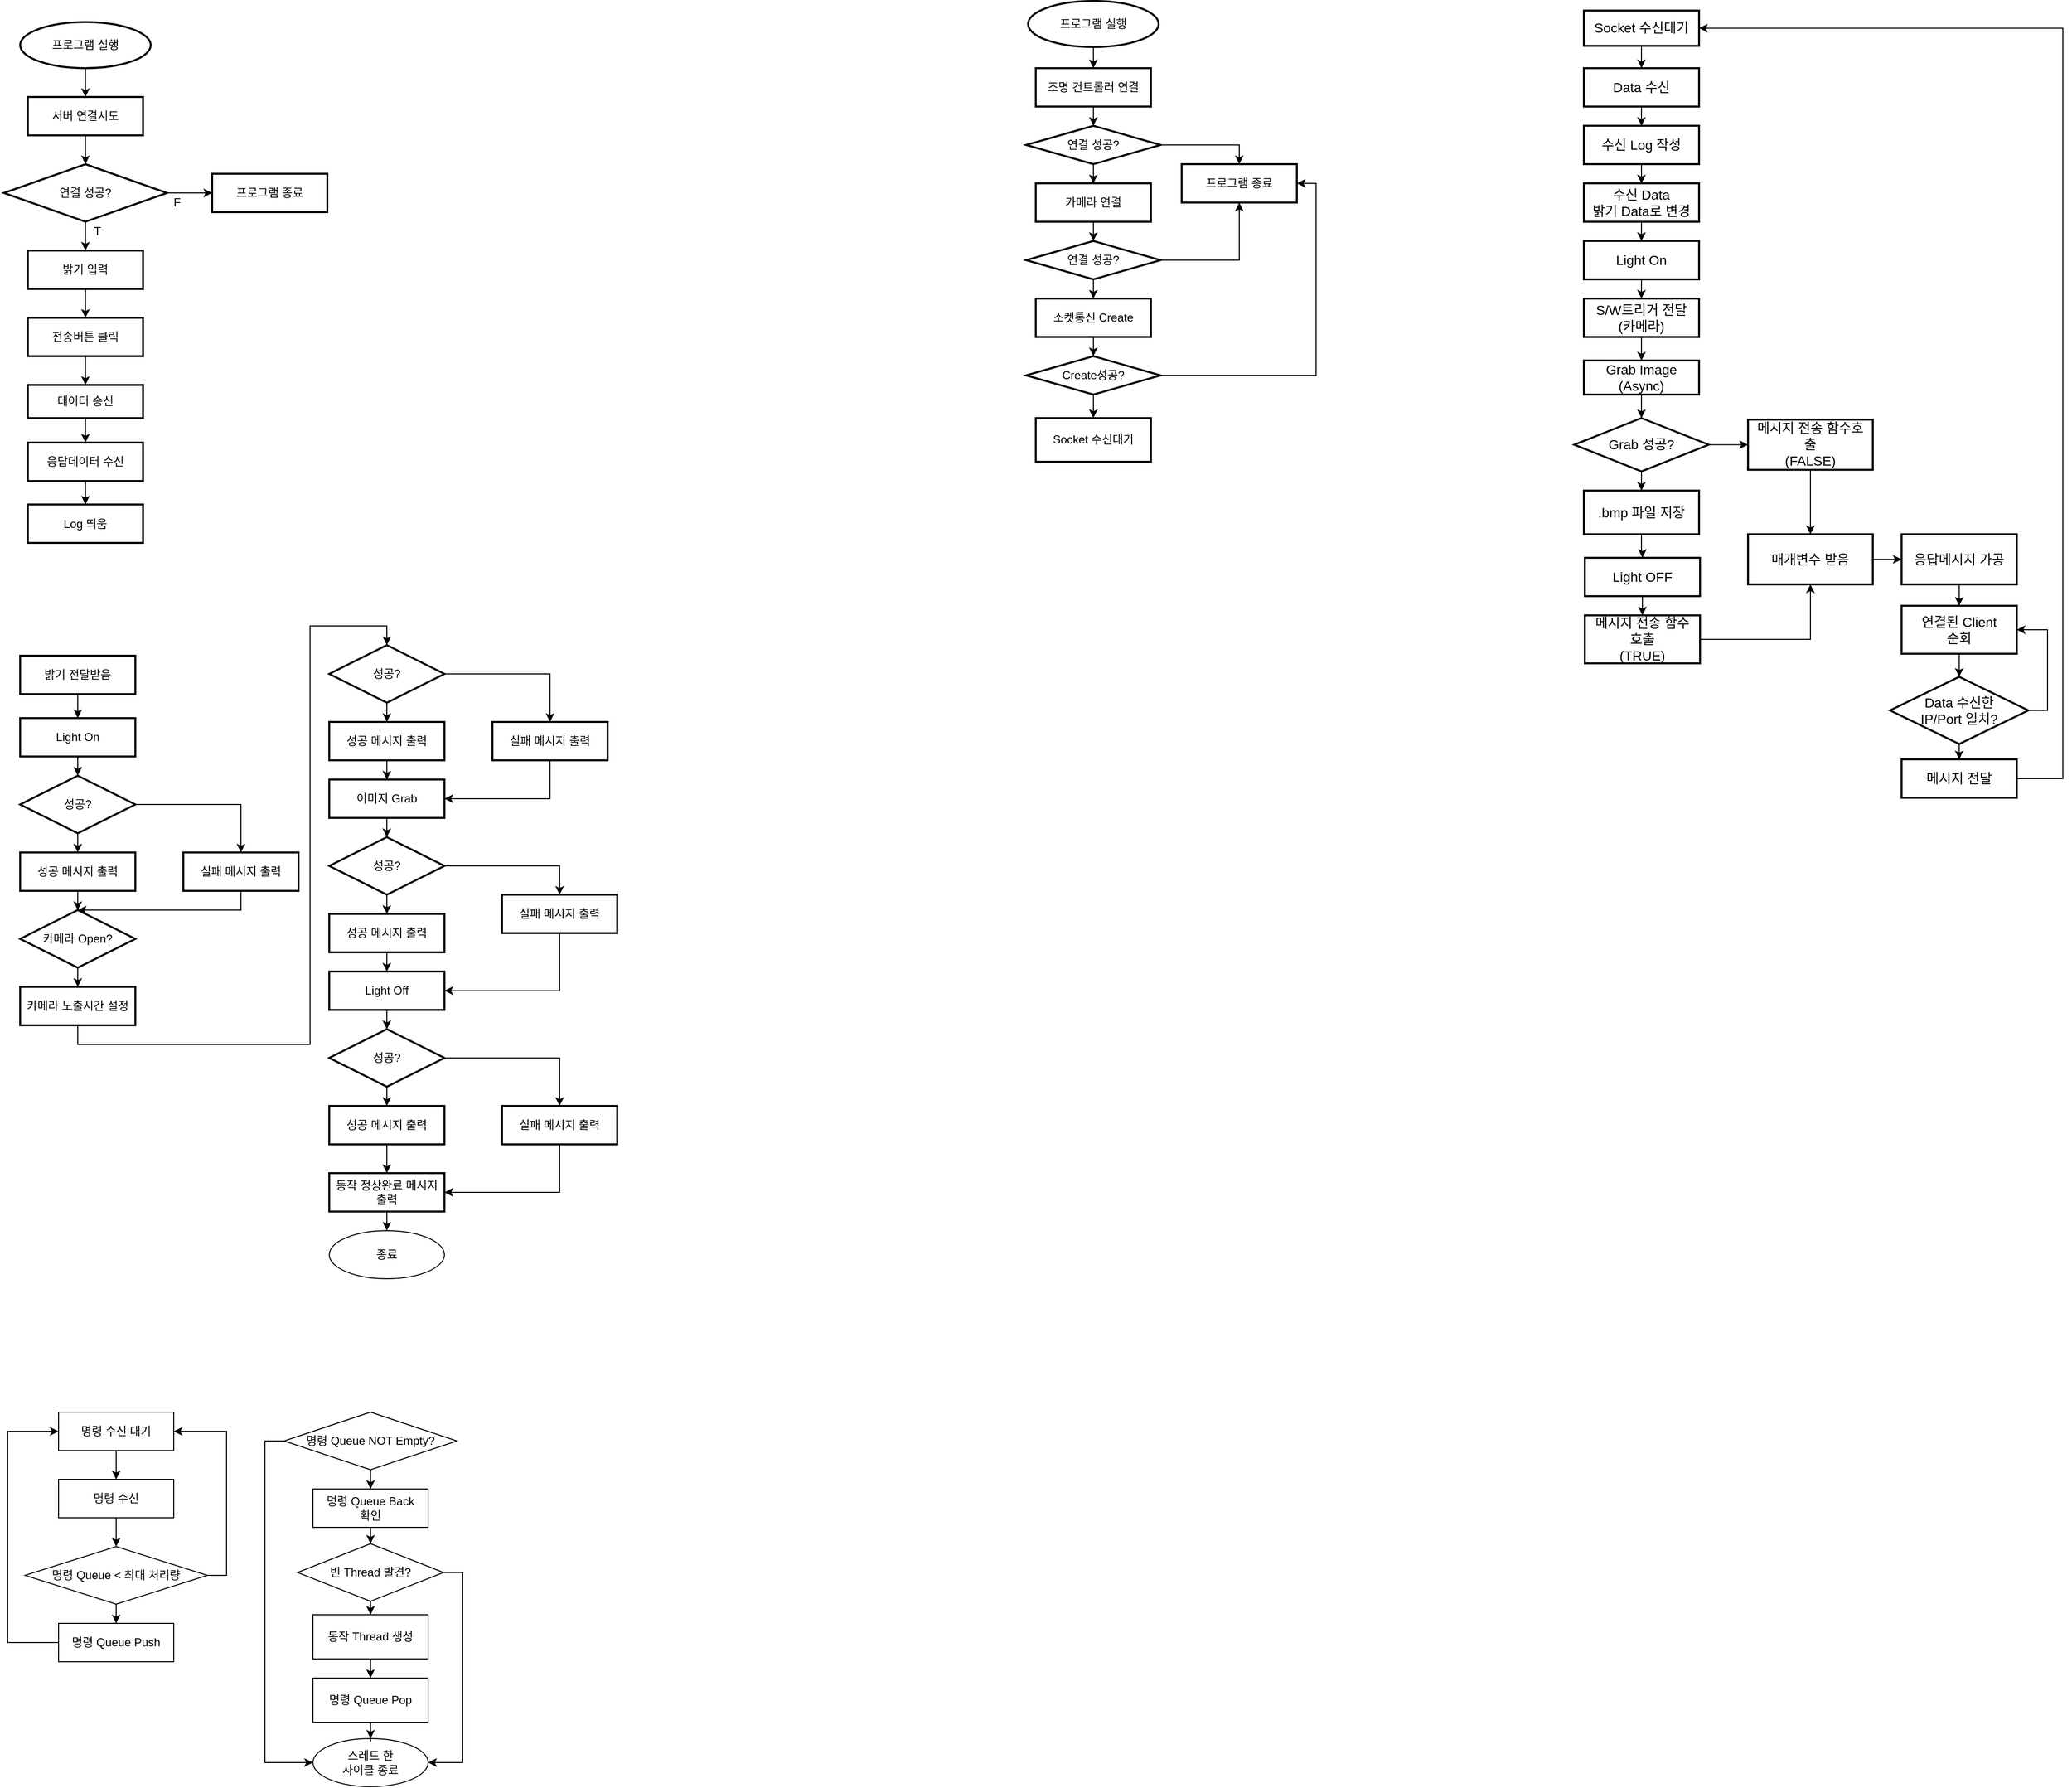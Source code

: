 <mxfile version="13.6.6" type="device"><diagram id="C5RBs43oDa-KdzZeNtuy" name="Page-1"><mxGraphModel dx="1422" dy="762" grid="0" gridSize="10" guides="1" tooltips="1" connect="1" arrows="1" fold="1" page="0" pageScale="1" pageWidth="827" pageHeight="1169" background="#ffffff" math="0" shadow="0"><root><mxCell id="WIyWlLk6GJQsqaUBKTNV-0"/><mxCell id="WIyWlLk6GJQsqaUBKTNV-1" parent="WIyWlLk6GJQsqaUBKTNV-0"/><mxCell id="3DG5DEBcmbU3GeT-RJIJ-12" value="" style="edgeStyle=orthogonalEdgeStyle;rounded=0;orthogonalLoop=1;jettySize=auto;html=1;" parent="WIyWlLk6GJQsqaUBKTNV-1" source="3DG5DEBcmbU3GeT-RJIJ-6" target="3DG5DEBcmbU3GeT-RJIJ-11" edge="1"><mxGeometry relative="1" as="geometry"/></mxCell><mxCell id="3DG5DEBcmbU3GeT-RJIJ-6" value="프로그램 실행" style="strokeWidth=2;html=1;shape=mxgraph.flowchart.start_1;whiteSpace=wrap;" parent="WIyWlLk6GJQsqaUBKTNV-1" vertex="1"><mxGeometry x="310" y="62" width="136" height="48" as="geometry"/></mxCell><mxCell id="3DG5DEBcmbU3GeT-RJIJ-14" value="" style="edgeStyle=orthogonalEdgeStyle;rounded=0;orthogonalLoop=1;jettySize=auto;html=1;" parent="WIyWlLk6GJQsqaUBKTNV-1" source="3DG5DEBcmbU3GeT-RJIJ-11" target="3DG5DEBcmbU3GeT-RJIJ-13" edge="1"><mxGeometry relative="1" as="geometry"/></mxCell><mxCell id="3DG5DEBcmbU3GeT-RJIJ-11" value="서버 연결시도" style="whiteSpace=wrap;html=1;strokeWidth=2;" parent="WIyWlLk6GJQsqaUBKTNV-1" vertex="1"><mxGeometry x="318" y="140" width="120" height="40" as="geometry"/></mxCell><mxCell id="3DG5DEBcmbU3GeT-RJIJ-16" value="" style="edgeStyle=orthogonalEdgeStyle;rounded=0;orthogonalLoop=1;jettySize=auto;html=1;" parent="WIyWlLk6GJQsqaUBKTNV-1" source="3DG5DEBcmbU3GeT-RJIJ-13" target="3DG5DEBcmbU3GeT-RJIJ-15" edge="1"><mxGeometry relative="1" as="geometry"/></mxCell><mxCell id="3DG5DEBcmbU3GeT-RJIJ-18" value="" style="edgeStyle=orthogonalEdgeStyle;rounded=0;orthogonalLoop=1;jettySize=auto;html=1;" parent="WIyWlLk6GJQsqaUBKTNV-1" source="3DG5DEBcmbU3GeT-RJIJ-13" target="3DG5DEBcmbU3GeT-RJIJ-17" edge="1"><mxGeometry relative="1" as="geometry"/></mxCell><mxCell id="3DG5DEBcmbU3GeT-RJIJ-13" value="연결 성공?" style="rhombus;whiteSpace=wrap;html=1;strokeWidth=2;" parent="WIyWlLk6GJQsqaUBKTNV-1" vertex="1"><mxGeometry x="293" y="210" width="170" height="60" as="geometry"/></mxCell><mxCell id="3DG5DEBcmbU3GeT-RJIJ-15" value="프로그램 종료" style="whiteSpace=wrap;html=1;strokeWidth=2;" parent="WIyWlLk6GJQsqaUBKTNV-1" vertex="1"><mxGeometry x="510" y="220" width="120" height="40" as="geometry"/></mxCell><mxCell id="3DG5DEBcmbU3GeT-RJIJ-22" value="" style="edgeStyle=orthogonalEdgeStyle;rounded=0;orthogonalLoop=1;jettySize=auto;html=1;" parent="WIyWlLk6GJQsqaUBKTNV-1" source="3DG5DEBcmbU3GeT-RJIJ-17" target="3DG5DEBcmbU3GeT-RJIJ-21" edge="1"><mxGeometry relative="1" as="geometry"/></mxCell><mxCell id="3DG5DEBcmbU3GeT-RJIJ-17" value="밝기 입력" style="whiteSpace=wrap;html=1;strokeWidth=2;" parent="WIyWlLk6GJQsqaUBKTNV-1" vertex="1"><mxGeometry x="318" y="300" width="120" height="40" as="geometry"/></mxCell><mxCell id="3DG5DEBcmbU3GeT-RJIJ-19" value="T" style="text;html=1;align=center;verticalAlign=middle;resizable=0;points=[];autosize=1;" parent="WIyWlLk6GJQsqaUBKTNV-1" vertex="1"><mxGeometry x="380" y="270" width="20" height="20" as="geometry"/></mxCell><mxCell id="3DG5DEBcmbU3GeT-RJIJ-20" value="F" style="text;html=1;align=center;verticalAlign=middle;resizable=0;points=[];autosize=1;" parent="WIyWlLk6GJQsqaUBKTNV-1" vertex="1"><mxGeometry x="463" y="240" width="20" height="20" as="geometry"/></mxCell><mxCell id="3DG5DEBcmbU3GeT-RJIJ-24" value="" style="edgeStyle=orthogonalEdgeStyle;rounded=0;orthogonalLoop=1;jettySize=auto;html=1;" parent="WIyWlLk6GJQsqaUBKTNV-1" source="3DG5DEBcmbU3GeT-RJIJ-21" target="3DG5DEBcmbU3GeT-RJIJ-23" edge="1"><mxGeometry relative="1" as="geometry"/></mxCell><mxCell id="3DG5DEBcmbU3GeT-RJIJ-21" value="전송버튼 클릭" style="whiteSpace=wrap;html=1;strokeWidth=2;" parent="WIyWlLk6GJQsqaUBKTNV-1" vertex="1"><mxGeometry x="318" y="370" width="120" height="40" as="geometry"/></mxCell><mxCell id="3DG5DEBcmbU3GeT-RJIJ-26" value="" style="edgeStyle=orthogonalEdgeStyle;rounded=0;orthogonalLoop=1;jettySize=auto;html=1;" parent="WIyWlLk6GJQsqaUBKTNV-1" source="3DG5DEBcmbU3GeT-RJIJ-23" target="3DG5DEBcmbU3GeT-RJIJ-25" edge="1"><mxGeometry relative="1" as="geometry"/></mxCell><mxCell id="3DG5DEBcmbU3GeT-RJIJ-23" value="데이터 송신" style="whiteSpace=wrap;html=1;strokeWidth=2;" parent="WIyWlLk6GJQsqaUBKTNV-1" vertex="1"><mxGeometry x="318" y="440" width="120" height="34.5" as="geometry"/></mxCell><mxCell id="3DG5DEBcmbU3GeT-RJIJ-28" value="" style="edgeStyle=orthogonalEdgeStyle;rounded=0;orthogonalLoop=1;jettySize=auto;html=1;" parent="WIyWlLk6GJQsqaUBKTNV-1" source="3DG5DEBcmbU3GeT-RJIJ-25" target="3DG5DEBcmbU3GeT-RJIJ-27" edge="1"><mxGeometry relative="1" as="geometry"/></mxCell><mxCell id="3DG5DEBcmbU3GeT-RJIJ-25" value="응답데이터 수신" style="whiteSpace=wrap;html=1;strokeWidth=2;" parent="WIyWlLk6GJQsqaUBKTNV-1" vertex="1"><mxGeometry x="318" y="500" width="120" height="40" as="geometry"/></mxCell><mxCell id="3DG5DEBcmbU3GeT-RJIJ-27" value="Log 띄움" style="whiteSpace=wrap;html=1;strokeWidth=2;" parent="WIyWlLk6GJQsqaUBKTNV-1" vertex="1"><mxGeometry x="318" y="564.5" width="120" height="40" as="geometry"/></mxCell><mxCell id="3DG5DEBcmbU3GeT-RJIJ-31" value="" style="edgeStyle=orthogonalEdgeStyle;rounded=0;orthogonalLoop=1;jettySize=auto;html=1;" parent="WIyWlLk6GJQsqaUBKTNV-1" source="3DG5DEBcmbU3GeT-RJIJ-29" target="3DG5DEBcmbU3GeT-RJIJ-30" edge="1"><mxGeometry relative="1" as="geometry"/></mxCell><mxCell id="3DG5DEBcmbU3GeT-RJIJ-29" value="프로그램 실행" style="strokeWidth=2;html=1;shape=mxgraph.flowchart.start_1;whiteSpace=wrap;" parent="WIyWlLk6GJQsqaUBKTNV-1" vertex="1"><mxGeometry x="1360" y="40" width="136" height="48" as="geometry"/></mxCell><mxCell id="3DG5DEBcmbU3GeT-RJIJ-33" value="" style="edgeStyle=orthogonalEdgeStyle;rounded=0;orthogonalLoop=1;jettySize=auto;html=1;" parent="WIyWlLk6GJQsqaUBKTNV-1" source="3DG5DEBcmbU3GeT-RJIJ-30" target="3DG5DEBcmbU3GeT-RJIJ-32" edge="1"><mxGeometry relative="1" as="geometry"/></mxCell><mxCell id="3DG5DEBcmbU3GeT-RJIJ-30" value="조명 컨트롤러 연결" style="whiteSpace=wrap;html=1;strokeWidth=2;" parent="WIyWlLk6GJQsqaUBKTNV-1" vertex="1"><mxGeometry x="1368" y="110" width="120" height="40" as="geometry"/></mxCell><mxCell id="3DG5DEBcmbU3GeT-RJIJ-35" value="" style="edgeStyle=orthogonalEdgeStyle;rounded=0;orthogonalLoop=1;jettySize=auto;html=1;" parent="WIyWlLk6GJQsqaUBKTNV-1" source="3DG5DEBcmbU3GeT-RJIJ-32" target="3DG5DEBcmbU3GeT-RJIJ-34" edge="1"><mxGeometry relative="1" as="geometry"/></mxCell><mxCell id="3DG5DEBcmbU3GeT-RJIJ-40" style="edgeStyle=orthogonalEdgeStyle;rounded=0;orthogonalLoop=1;jettySize=auto;html=1;exitX=1;exitY=0.5;exitDx=0;exitDy=0;entryX=0.5;entryY=0;entryDx=0;entryDy=0;" parent="WIyWlLk6GJQsqaUBKTNV-1" source="3DG5DEBcmbU3GeT-RJIJ-32" target="3DG5DEBcmbU3GeT-RJIJ-39" edge="1"><mxGeometry relative="1" as="geometry"/></mxCell><mxCell id="3DG5DEBcmbU3GeT-RJIJ-32" value="연결 성공?" style="rhombus;whiteSpace=wrap;html=1;strokeWidth=2;" parent="WIyWlLk6GJQsqaUBKTNV-1" vertex="1"><mxGeometry x="1358" y="170" width="140" height="40" as="geometry"/></mxCell><mxCell id="3DG5DEBcmbU3GeT-RJIJ-37" style="edgeStyle=orthogonalEdgeStyle;rounded=0;orthogonalLoop=1;jettySize=auto;html=1;exitX=0.5;exitY=1;exitDx=0;exitDy=0;entryX=0.5;entryY=0;entryDx=0;entryDy=0;" parent="WIyWlLk6GJQsqaUBKTNV-1" source="3DG5DEBcmbU3GeT-RJIJ-34" target="3DG5DEBcmbU3GeT-RJIJ-36" edge="1"><mxGeometry relative="1" as="geometry"/></mxCell><mxCell id="3DG5DEBcmbU3GeT-RJIJ-34" value="카메라 연결" style="whiteSpace=wrap;html=1;strokeWidth=2;" parent="WIyWlLk6GJQsqaUBKTNV-1" vertex="1"><mxGeometry x="1368" y="230" width="120" height="40" as="geometry"/></mxCell><mxCell id="3DG5DEBcmbU3GeT-RJIJ-38" style="edgeStyle=orthogonalEdgeStyle;rounded=0;orthogonalLoop=1;jettySize=auto;html=1;exitX=1;exitY=0.5;exitDx=0;exitDy=0;entryX=0.5;entryY=1;entryDx=0;entryDy=0;" parent="WIyWlLk6GJQsqaUBKTNV-1" source="3DG5DEBcmbU3GeT-RJIJ-36" target="3DG5DEBcmbU3GeT-RJIJ-39" edge="1"><mxGeometry relative="1" as="geometry"><mxPoint x="1590" y="270" as="targetPoint"/></mxGeometry></mxCell><mxCell id="3DG5DEBcmbU3GeT-RJIJ-42" value="" style="edgeStyle=orthogonalEdgeStyle;rounded=0;orthogonalLoop=1;jettySize=auto;html=1;" parent="WIyWlLk6GJQsqaUBKTNV-1" source="3DG5DEBcmbU3GeT-RJIJ-36" target="3DG5DEBcmbU3GeT-RJIJ-41" edge="1"><mxGeometry relative="1" as="geometry"/></mxCell><mxCell id="3DG5DEBcmbU3GeT-RJIJ-36" value="연결 성공?" style="rhombus;whiteSpace=wrap;html=1;strokeWidth=2;" parent="WIyWlLk6GJQsqaUBKTNV-1" vertex="1"><mxGeometry x="1358" y="290" width="140" height="40" as="geometry"/></mxCell><mxCell id="3DG5DEBcmbU3GeT-RJIJ-39" value="프로그램 종료" style="whiteSpace=wrap;html=1;strokeWidth=2;" parent="WIyWlLk6GJQsqaUBKTNV-1" vertex="1"><mxGeometry x="1520" y="210" width="120" height="40" as="geometry"/></mxCell><mxCell id="3DG5DEBcmbU3GeT-RJIJ-44" style="edgeStyle=orthogonalEdgeStyle;rounded=0;orthogonalLoop=1;jettySize=auto;html=1;exitX=0.5;exitY=1;exitDx=0;exitDy=0;entryX=0.5;entryY=0;entryDx=0;entryDy=0;" parent="WIyWlLk6GJQsqaUBKTNV-1" source="3DG5DEBcmbU3GeT-RJIJ-41" target="3DG5DEBcmbU3GeT-RJIJ-43" edge="1"><mxGeometry relative="1" as="geometry"/></mxCell><mxCell id="3DG5DEBcmbU3GeT-RJIJ-41" value="소켓통신 Create" style="whiteSpace=wrap;html=1;strokeWidth=2;" parent="WIyWlLk6GJQsqaUBKTNV-1" vertex="1"><mxGeometry x="1368" y="350" width="120" height="40" as="geometry"/></mxCell><mxCell id="3DG5DEBcmbU3GeT-RJIJ-45" style="edgeStyle=orthogonalEdgeStyle;rounded=0;orthogonalLoop=1;jettySize=auto;html=1;exitX=1;exitY=0.5;exitDx=0;exitDy=0;entryX=1;entryY=0.5;entryDx=0;entryDy=0;" parent="WIyWlLk6GJQsqaUBKTNV-1" source="3DG5DEBcmbU3GeT-RJIJ-43" target="3DG5DEBcmbU3GeT-RJIJ-39" edge="1"><mxGeometry relative="1" as="geometry"><Array as="points"><mxPoint x="1660" y="430"/><mxPoint x="1660" y="230"/></Array></mxGeometry></mxCell><mxCell id="3DG5DEBcmbU3GeT-RJIJ-47" value="" style="edgeStyle=orthogonalEdgeStyle;rounded=0;orthogonalLoop=1;jettySize=auto;html=1;" parent="WIyWlLk6GJQsqaUBKTNV-1" source="3DG5DEBcmbU3GeT-RJIJ-43" target="3DG5DEBcmbU3GeT-RJIJ-46" edge="1"><mxGeometry relative="1" as="geometry"/></mxCell><mxCell id="3DG5DEBcmbU3GeT-RJIJ-43" value="Create성공?" style="rhombus;whiteSpace=wrap;html=1;strokeWidth=2;" parent="WIyWlLk6GJQsqaUBKTNV-1" vertex="1"><mxGeometry x="1358" y="410" width="140" height="40" as="geometry"/></mxCell><mxCell id="3DG5DEBcmbU3GeT-RJIJ-46" value="Socket 수신대기" style="whiteSpace=wrap;html=1;strokeWidth=2;" parent="WIyWlLk6GJQsqaUBKTNV-1" vertex="1"><mxGeometry x="1368" y="474.5" width="120" height="45.5" as="geometry"/></mxCell><mxCell id="3DG5DEBcmbU3GeT-RJIJ-52" value="" style="edgeStyle=orthogonalEdgeStyle;rounded=0;orthogonalLoop=1;jettySize=auto;html=1;spacing=7;fontSize=14;" parent="WIyWlLk6GJQsqaUBKTNV-1" source="3DG5DEBcmbU3GeT-RJIJ-50" target="3DG5DEBcmbU3GeT-RJIJ-51" edge="1"><mxGeometry relative="1" as="geometry"/></mxCell><mxCell id="3DG5DEBcmbU3GeT-RJIJ-50" value="Socket 수신대기" style="whiteSpace=wrap;html=1;strokeWidth=2;spacing=3;fontSize=14;" parent="WIyWlLk6GJQsqaUBKTNV-1" vertex="1"><mxGeometry x="1939" y="50" width="120" height="36.75" as="geometry"/></mxCell><mxCell id="3DG5DEBcmbU3GeT-RJIJ-54" value="" style="edgeStyle=orthogonalEdgeStyle;rounded=0;orthogonalLoop=1;jettySize=auto;html=1;spacing=7;fontSize=14;" parent="WIyWlLk6GJQsqaUBKTNV-1" source="3DG5DEBcmbU3GeT-RJIJ-51" target="3DG5DEBcmbU3GeT-RJIJ-53" edge="1"><mxGeometry relative="1" as="geometry"/></mxCell><mxCell id="3DG5DEBcmbU3GeT-RJIJ-51" value="Data 수신" style="whiteSpace=wrap;html=1;strokeWidth=2;spacing=7;fontSize=14;" parent="WIyWlLk6GJQsqaUBKTNV-1" vertex="1"><mxGeometry x="1939" y="110" width="120" height="40" as="geometry"/></mxCell><mxCell id="3DG5DEBcmbU3GeT-RJIJ-56" value="" style="edgeStyle=orthogonalEdgeStyle;rounded=0;orthogonalLoop=1;jettySize=auto;html=1;spacing=7;fontSize=14;" parent="WIyWlLk6GJQsqaUBKTNV-1" source="3DG5DEBcmbU3GeT-RJIJ-53" target="3DG5DEBcmbU3GeT-RJIJ-55" edge="1"><mxGeometry relative="1" as="geometry"/></mxCell><mxCell id="3DG5DEBcmbU3GeT-RJIJ-53" value="수신 Log 작성" style="whiteSpace=wrap;html=1;strokeWidth=2;spacing=7;fontSize=14;" parent="WIyWlLk6GJQsqaUBKTNV-1" vertex="1"><mxGeometry x="1939" y="170" width="120" height="40" as="geometry"/></mxCell><mxCell id="3DG5DEBcmbU3GeT-RJIJ-58" value="" style="edgeStyle=orthogonalEdgeStyle;rounded=0;orthogonalLoop=1;jettySize=auto;html=1;spacing=7;fontSize=14;" parent="WIyWlLk6GJQsqaUBKTNV-1" source="3DG5DEBcmbU3GeT-RJIJ-55" target="3DG5DEBcmbU3GeT-RJIJ-57" edge="1"><mxGeometry relative="1" as="geometry"/></mxCell><mxCell id="3DG5DEBcmbU3GeT-RJIJ-55" value="수신 Data&lt;br style=&quot;font-size: 14px;&quot;&gt;밝기 Data로 변경" style="whiteSpace=wrap;html=1;strokeWidth=2;spacing=7;fontSize=14;" parent="WIyWlLk6GJQsqaUBKTNV-1" vertex="1"><mxGeometry x="1939" y="230" width="120" height="40" as="geometry"/></mxCell><mxCell id="3DG5DEBcmbU3GeT-RJIJ-60" value="" style="edgeStyle=orthogonalEdgeStyle;rounded=0;orthogonalLoop=1;jettySize=auto;html=1;spacing=7;fontSize=14;" parent="WIyWlLk6GJQsqaUBKTNV-1" source="3DG5DEBcmbU3GeT-RJIJ-57" target="3DG5DEBcmbU3GeT-RJIJ-59" edge="1"><mxGeometry relative="1" as="geometry"/></mxCell><mxCell id="3DG5DEBcmbU3GeT-RJIJ-57" value="Light On" style="whiteSpace=wrap;html=1;strokeWidth=2;spacing=7;fontSize=14;" parent="WIyWlLk6GJQsqaUBKTNV-1" vertex="1"><mxGeometry x="1939" y="290" width="120" height="40" as="geometry"/></mxCell><mxCell id="3DG5DEBcmbU3GeT-RJIJ-62" value="" style="edgeStyle=orthogonalEdgeStyle;rounded=0;orthogonalLoop=1;jettySize=auto;html=1;spacing=7;fontSize=14;" parent="WIyWlLk6GJQsqaUBKTNV-1" source="3DG5DEBcmbU3GeT-RJIJ-59" target="3DG5DEBcmbU3GeT-RJIJ-61" edge="1"><mxGeometry relative="1" as="geometry"/></mxCell><mxCell id="3DG5DEBcmbU3GeT-RJIJ-59" value="S/W트리거 전달 &lt;br style=&quot;font-size: 14px;&quot;&gt;(카메라)" style="whiteSpace=wrap;html=1;strokeWidth=2;spacing=7;fontSize=14;" parent="WIyWlLk6GJQsqaUBKTNV-1" vertex="1"><mxGeometry x="1939" y="350" width="120" height="40" as="geometry"/></mxCell><mxCell id="3DG5DEBcmbU3GeT-RJIJ-72" value="" style="edgeStyle=orthogonalEdgeStyle;rounded=0;orthogonalLoop=1;jettySize=auto;html=1;spacing=7;fontSize=14;" parent="WIyWlLk6GJQsqaUBKTNV-1" source="3DG5DEBcmbU3GeT-RJIJ-61" target="3DG5DEBcmbU3GeT-RJIJ-71" edge="1"><mxGeometry relative="1" as="geometry"/></mxCell><mxCell id="3DG5DEBcmbU3GeT-RJIJ-61" value="Grab Image (Async)" style="whiteSpace=wrap;html=1;strokeWidth=2;spacing=7;fontSize=14;" parent="WIyWlLk6GJQsqaUBKTNV-1" vertex="1"><mxGeometry x="1939" y="414.5" width="120" height="35.5" as="geometry"/></mxCell><mxCell id="3DG5DEBcmbU3GeT-RJIJ-74" value="" style="edgeStyle=orthogonalEdgeStyle;rounded=0;orthogonalLoop=1;jettySize=auto;html=1;spacing=7;fontSize=14;" parent="WIyWlLk6GJQsqaUBKTNV-1" source="3DG5DEBcmbU3GeT-RJIJ-71" target="3DG5DEBcmbU3GeT-RJIJ-73" edge="1"><mxGeometry relative="1" as="geometry"/></mxCell><mxCell id="3DG5DEBcmbU3GeT-RJIJ-76" value="" style="edgeStyle=orthogonalEdgeStyle;rounded=0;orthogonalLoop=1;jettySize=auto;html=1;entryX=0.5;entryY=0;entryDx=0;entryDy=0;spacing=7;fontSize=14;" parent="WIyWlLk6GJQsqaUBKTNV-1" source="3DG5DEBcmbU3GeT-RJIJ-71" target="3DG5DEBcmbU3GeT-RJIJ-75" edge="1"><mxGeometry relative="1" as="geometry"/></mxCell><mxCell id="3DG5DEBcmbU3GeT-RJIJ-71" value="Grab 성공?" style="rhombus;whiteSpace=wrap;html=1;strokeWidth=2;spacing=7;fontSize=14;" parent="WIyWlLk6GJQsqaUBKTNV-1" vertex="1"><mxGeometry x="1929" y="474.5" width="140" height="55.5" as="geometry"/></mxCell><mxCell id="3DG5DEBcmbU3GeT-RJIJ-83" style="edgeStyle=orthogonalEdgeStyle;rounded=0;orthogonalLoop=1;jettySize=auto;html=1;exitX=0.5;exitY=1;exitDx=0;exitDy=0;entryX=0.5;entryY=0;entryDx=0;entryDy=0;spacing=7;fontSize=14;" parent="WIyWlLk6GJQsqaUBKTNV-1" source="3DG5DEBcmbU3GeT-RJIJ-73" target="3DG5DEBcmbU3GeT-RJIJ-82" edge="1"><mxGeometry relative="1" as="geometry"/></mxCell><mxCell id="3DG5DEBcmbU3GeT-RJIJ-73" value="메시지 전송 함수호출&lt;br style=&quot;font-size: 14px;&quot;&gt;(FALSE)" style="whiteSpace=wrap;html=1;strokeWidth=2;spacing=7;fontSize=14;" parent="WIyWlLk6GJQsqaUBKTNV-1" vertex="1"><mxGeometry x="2110" y="476.13" width="130" height="52.25" as="geometry"/></mxCell><mxCell id="3DG5DEBcmbU3GeT-RJIJ-78" value="" style="edgeStyle=orthogonalEdgeStyle;rounded=0;orthogonalLoop=1;jettySize=auto;html=1;spacing=7;fontSize=14;" parent="WIyWlLk6GJQsqaUBKTNV-1" source="3DG5DEBcmbU3GeT-RJIJ-75" target="3DG5DEBcmbU3GeT-RJIJ-77" edge="1"><mxGeometry relative="1" as="geometry"/></mxCell><mxCell id="3DG5DEBcmbU3GeT-RJIJ-75" value=".bmp 파일 저장" style="whiteSpace=wrap;html=1;strokeWidth=2;spacing=7;fontSize=14;" parent="WIyWlLk6GJQsqaUBKTNV-1" vertex="1"><mxGeometry x="1939" y="550" width="120" height="45.5" as="geometry"/></mxCell><mxCell id="3DG5DEBcmbU3GeT-RJIJ-80" value="" style="edgeStyle=orthogonalEdgeStyle;rounded=0;orthogonalLoop=1;jettySize=auto;html=1;spacing=7;fontSize=14;" parent="WIyWlLk6GJQsqaUBKTNV-1" source="3DG5DEBcmbU3GeT-RJIJ-77" target="3DG5DEBcmbU3GeT-RJIJ-79" edge="1"><mxGeometry relative="1" as="geometry"/></mxCell><mxCell id="3DG5DEBcmbU3GeT-RJIJ-77" value="Light OFF" style="whiteSpace=wrap;html=1;strokeWidth=2;spacing=7;fontSize=14;" parent="WIyWlLk6GJQsqaUBKTNV-1" vertex="1"><mxGeometry x="1940" y="620" width="120" height="40" as="geometry"/></mxCell><mxCell id="3DG5DEBcmbU3GeT-RJIJ-84" style="edgeStyle=orthogonalEdgeStyle;rounded=0;orthogonalLoop=1;jettySize=auto;html=1;exitX=1;exitY=0.5;exitDx=0;exitDy=0;entryX=0.5;entryY=1;entryDx=0;entryDy=0;spacing=7;fontSize=14;" parent="WIyWlLk6GJQsqaUBKTNV-1" source="3DG5DEBcmbU3GeT-RJIJ-79" target="3DG5DEBcmbU3GeT-RJIJ-82" edge="1"><mxGeometry relative="1" as="geometry"/></mxCell><mxCell id="3DG5DEBcmbU3GeT-RJIJ-79" value="메시지 전송 함수호출&lt;br style=&quot;font-size: 14px;&quot;&gt;(TRUE)" style="whiteSpace=wrap;html=1;strokeWidth=2;spacing=7;fontSize=14;" parent="WIyWlLk6GJQsqaUBKTNV-1" vertex="1"><mxGeometry x="1940" y="680" width="120" height="50" as="geometry"/></mxCell><mxCell id="3DG5DEBcmbU3GeT-RJIJ-86" value="" style="edgeStyle=orthogonalEdgeStyle;rounded=0;orthogonalLoop=1;jettySize=auto;html=1;spacing=7;fontSize=14;" parent="WIyWlLk6GJQsqaUBKTNV-1" source="3DG5DEBcmbU3GeT-RJIJ-82" target="3DG5DEBcmbU3GeT-RJIJ-85" edge="1"><mxGeometry relative="1" as="geometry"/></mxCell><mxCell id="3DG5DEBcmbU3GeT-RJIJ-82" value="매개변수 받음" style="whiteSpace=wrap;html=1;strokeWidth=2;spacing=7;fontSize=14;" parent="WIyWlLk6GJQsqaUBKTNV-1" vertex="1"><mxGeometry x="2110" y="595.5" width="130" height="52.25" as="geometry"/></mxCell><mxCell id="3DG5DEBcmbU3GeT-RJIJ-90" value="" style="edgeStyle=orthogonalEdgeStyle;rounded=0;orthogonalLoop=1;jettySize=auto;html=1;spacing=7;fontSize=14;" parent="WIyWlLk6GJQsqaUBKTNV-1" source="3DG5DEBcmbU3GeT-RJIJ-85" target="3DG5DEBcmbU3GeT-RJIJ-89" edge="1"><mxGeometry relative="1" as="geometry"/></mxCell><mxCell id="3DG5DEBcmbU3GeT-RJIJ-85" value="응답메시지 가공" style="whiteSpace=wrap;html=1;strokeWidth=2;spacing=7;fontSize=14;" parent="WIyWlLk6GJQsqaUBKTNV-1" vertex="1"><mxGeometry x="2270" y="595.5" width="120" height="52.25" as="geometry"/></mxCell><mxCell id="3DG5DEBcmbU3GeT-RJIJ-95" value="" style="edgeStyle=orthogonalEdgeStyle;rounded=0;orthogonalLoop=1;jettySize=auto;html=1;spacing=7;fontSize=14;" parent="WIyWlLk6GJQsqaUBKTNV-1" source="3DG5DEBcmbU3GeT-RJIJ-89" target="3DG5DEBcmbU3GeT-RJIJ-94" edge="1"><mxGeometry relative="1" as="geometry"/></mxCell><mxCell id="3DG5DEBcmbU3GeT-RJIJ-89" value="연결된 Client &lt;br&gt;순회" style="whiteSpace=wrap;html=1;strokeWidth=2;spacing=7;fontSize=14;" parent="WIyWlLk6GJQsqaUBKTNV-1" vertex="1"><mxGeometry x="2270" y="670" width="120" height="50" as="geometry"/></mxCell><mxCell id="3DG5DEBcmbU3GeT-RJIJ-96" style="edgeStyle=orthogonalEdgeStyle;rounded=0;orthogonalLoop=1;jettySize=auto;html=1;exitX=1;exitY=0.5;exitDx=0;exitDy=0;entryX=1;entryY=0.5;entryDx=0;entryDy=0;spacing=7;fontSize=14;" parent="WIyWlLk6GJQsqaUBKTNV-1" source="3DG5DEBcmbU3GeT-RJIJ-94" target="3DG5DEBcmbU3GeT-RJIJ-89" edge="1"><mxGeometry relative="1" as="geometry"/></mxCell><mxCell id="3DG5DEBcmbU3GeT-RJIJ-98" value="" style="edgeStyle=orthogonalEdgeStyle;rounded=0;orthogonalLoop=1;jettySize=auto;html=1;spacing=7;fontSize=14;" parent="WIyWlLk6GJQsqaUBKTNV-1" source="3DG5DEBcmbU3GeT-RJIJ-94" target="3DG5DEBcmbU3GeT-RJIJ-97" edge="1"><mxGeometry relative="1" as="geometry"/></mxCell><mxCell id="3DG5DEBcmbU3GeT-RJIJ-94" value="Data 수신한&lt;br style=&quot;font-size: 14px;&quot;&gt;IP/Port 일치?" style="rhombus;whiteSpace=wrap;html=1;strokeWidth=2;spacing=7;fontSize=14;" parent="WIyWlLk6GJQsqaUBKTNV-1" vertex="1"><mxGeometry x="2258" y="744" width="144" height="70" as="geometry"/></mxCell><mxCell id="3DG5DEBcmbU3GeT-RJIJ-99" style="edgeStyle=orthogonalEdgeStyle;rounded=0;orthogonalLoop=1;jettySize=auto;html=1;entryX=1;entryY=0.5;entryDx=0;entryDy=0;fontSize=14;" parent="WIyWlLk6GJQsqaUBKTNV-1" source="3DG5DEBcmbU3GeT-RJIJ-97" target="3DG5DEBcmbU3GeT-RJIJ-50" edge="1"><mxGeometry relative="1" as="geometry"><Array as="points"><mxPoint x="2438" y="850"/><mxPoint x="2438" y="68"/></Array></mxGeometry></mxCell><mxCell id="3DG5DEBcmbU3GeT-RJIJ-97" value="메시지 전달" style="whiteSpace=wrap;html=1;strokeWidth=2;spacing=7;fontSize=14;" parent="WIyWlLk6GJQsqaUBKTNV-1" vertex="1"><mxGeometry x="2270" y="830" width="120" height="40" as="geometry"/></mxCell><mxCell id="38h3oSYdwfVyR3Juo9yU-9" value="" style="edgeStyle=orthogonalEdgeStyle;rounded=0;orthogonalLoop=1;jettySize=auto;html=1;" edge="1" parent="WIyWlLk6GJQsqaUBKTNV-1" source="38h3oSYdwfVyR3Juo9yU-7" target="38h3oSYdwfVyR3Juo9yU-8"><mxGeometry relative="1" as="geometry"/></mxCell><mxCell id="38h3oSYdwfVyR3Juo9yU-7" value="밝기 전달받음" style="whiteSpace=wrap;html=1;strokeWidth=2;" vertex="1" parent="WIyWlLk6GJQsqaUBKTNV-1"><mxGeometry x="310" y="722" width="120" height="40" as="geometry"/></mxCell><mxCell id="38h3oSYdwfVyR3Juo9yU-11" value="" style="edgeStyle=orthogonalEdgeStyle;rounded=0;orthogonalLoop=1;jettySize=auto;html=1;" edge="1" parent="WIyWlLk6GJQsqaUBKTNV-1" source="38h3oSYdwfVyR3Juo9yU-8" target="38h3oSYdwfVyR3Juo9yU-10"><mxGeometry relative="1" as="geometry"/></mxCell><mxCell id="38h3oSYdwfVyR3Juo9yU-8" value="Light On" style="whiteSpace=wrap;html=1;strokeWidth=2;" vertex="1" parent="WIyWlLk6GJQsqaUBKTNV-1"><mxGeometry x="310" y="787" width="120" height="40" as="geometry"/></mxCell><mxCell id="38h3oSYdwfVyR3Juo9yU-13" value="" style="edgeStyle=orthogonalEdgeStyle;rounded=0;orthogonalLoop=1;jettySize=auto;html=1;" edge="1" parent="WIyWlLk6GJQsqaUBKTNV-1" source="38h3oSYdwfVyR3Juo9yU-10" target="38h3oSYdwfVyR3Juo9yU-12"><mxGeometry relative="1" as="geometry"/></mxCell><mxCell id="38h3oSYdwfVyR3Juo9yU-29" style="edgeStyle=orthogonalEdgeStyle;rounded=0;orthogonalLoop=1;jettySize=auto;html=1;exitX=1;exitY=0.5;exitDx=0;exitDy=0;entryX=0.5;entryY=0;entryDx=0;entryDy=0;" edge="1" parent="WIyWlLk6GJQsqaUBKTNV-1" source="38h3oSYdwfVyR3Juo9yU-10" target="38h3oSYdwfVyR3Juo9yU-30"><mxGeometry relative="1" as="geometry"><mxPoint x="540" y="917" as="targetPoint"/></mxGeometry></mxCell><mxCell id="38h3oSYdwfVyR3Juo9yU-10" value="성공?" style="rhombus;whiteSpace=wrap;html=1;strokeWidth=2;" vertex="1" parent="WIyWlLk6GJQsqaUBKTNV-1"><mxGeometry x="310" y="847" width="120" height="60" as="geometry"/></mxCell><mxCell id="38h3oSYdwfVyR3Juo9yU-26" value="" style="edgeStyle=orthogonalEdgeStyle;rounded=0;orthogonalLoop=1;jettySize=auto;html=1;" edge="1" parent="WIyWlLk6GJQsqaUBKTNV-1" source="38h3oSYdwfVyR3Juo9yU-12" target="38h3oSYdwfVyR3Juo9yU-24"><mxGeometry relative="1" as="geometry"/></mxCell><mxCell id="38h3oSYdwfVyR3Juo9yU-12" value="성공 메시지 출력" style="whiteSpace=wrap;html=1;strokeWidth=2;" vertex="1" parent="WIyWlLk6GJQsqaUBKTNV-1"><mxGeometry x="310" y="927" width="120" height="40" as="geometry"/></mxCell><mxCell id="38h3oSYdwfVyR3Juo9yU-71" style="edgeStyle=orthogonalEdgeStyle;rounded=0;orthogonalLoop=1;jettySize=auto;html=1;exitX=0.5;exitY=1;exitDx=0;exitDy=0;entryX=0.5;entryY=0;entryDx=0;entryDy=0;" edge="1" parent="WIyWlLk6GJQsqaUBKTNV-1" source="38h3oSYdwfVyR3Juo9yU-14" target="38h3oSYdwfVyR3Juo9yU-16"><mxGeometry relative="1" as="geometry"><Array as="points"><mxPoint x="370" y="1127"/><mxPoint x="612" y="1127"/><mxPoint x="612" y="691"/><mxPoint x="692" y="691"/></Array></mxGeometry></mxCell><mxCell id="38h3oSYdwfVyR3Juo9yU-14" value="카메라 노출시간 설정" style="whiteSpace=wrap;html=1;strokeWidth=2;" vertex="1" parent="WIyWlLk6GJQsqaUBKTNV-1"><mxGeometry x="310" y="1067" width="120" height="40" as="geometry"/></mxCell><mxCell id="38h3oSYdwfVyR3Juo9yU-28" style="edgeStyle=orthogonalEdgeStyle;rounded=0;orthogonalLoop=1;jettySize=auto;html=1;exitX=0.5;exitY=1;exitDx=0;exitDy=0;entryX=0.5;entryY=0;entryDx=0;entryDy=0;" edge="1" parent="WIyWlLk6GJQsqaUBKTNV-1" source="38h3oSYdwfVyR3Juo9yU-24" target="38h3oSYdwfVyR3Juo9yU-14"><mxGeometry relative="1" as="geometry"/></mxCell><mxCell id="38h3oSYdwfVyR3Juo9yU-24" value="카메라 Open?" style="rhombus;whiteSpace=wrap;html=1;strokeWidth=2;" vertex="1" parent="WIyWlLk6GJQsqaUBKTNV-1"><mxGeometry x="310" y="987" width="120" height="60" as="geometry"/></mxCell><mxCell id="38h3oSYdwfVyR3Juo9yU-32" style="edgeStyle=orthogonalEdgeStyle;rounded=0;orthogonalLoop=1;jettySize=auto;html=1;exitX=0.5;exitY=1;exitDx=0;exitDy=0;entryX=0.5;entryY=0;entryDx=0;entryDy=0;" edge="1" parent="WIyWlLk6GJQsqaUBKTNV-1" source="38h3oSYdwfVyR3Juo9yU-30" target="38h3oSYdwfVyR3Juo9yU-24"><mxGeometry relative="1" as="geometry"><Array as="points"><mxPoint x="540" y="987"/></Array></mxGeometry></mxCell><mxCell id="38h3oSYdwfVyR3Juo9yU-30" value="실패 메시지 출력" style="whiteSpace=wrap;html=1;strokeWidth=2;" vertex="1" parent="WIyWlLk6GJQsqaUBKTNV-1"><mxGeometry x="480" y="927" width="120" height="40" as="geometry"/></mxCell><mxCell id="38h3oSYdwfVyR3Juo9yU-69" value="" style="group" vertex="1" connectable="0" parent="WIyWlLk6GJQsqaUBKTNV-1"><mxGeometry x="632" y="711" width="300" height="660" as="geometry"/></mxCell><mxCell id="38h3oSYdwfVyR3Juo9yU-19" value="" style="edgeStyle=orthogonalEdgeStyle;rounded=0;orthogonalLoop=1;jettySize=auto;html=1;" edge="1" parent="38h3oSYdwfVyR3Juo9yU-69" source="38h3oSYdwfVyR3Juo9yU-16"><mxGeometry relative="1" as="geometry"><mxPoint x="60" y="80" as="targetPoint"/></mxGeometry></mxCell><mxCell id="38h3oSYdwfVyR3Juo9yU-16" value="성공?" style="rhombus;whiteSpace=wrap;html=1;strokeWidth=2;" vertex="1" parent="38h3oSYdwfVyR3Juo9yU-69"><mxGeometry width="120" height="60" as="geometry"/></mxCell><mxCell id="38h3oSYdwfVyR3Juo9yU-20" value="성공?" style="rhombus;whiteSpace=wrap;html=1;strokeWidth=2;" vertex="1" parent="38h3oSYdwfVyR3Juo9yU-69"><mxGeometry y="200" width="120" height="60" as="geometry"/></mxCell><mxCell id="38h3oSYdwfVyR3Juo9yU-40" value="실패 메시지 출력" style="whiteSpace=wrap;html=1;strokeWidth=2;" vertex="1" parent="38h3oSYdwfVyR3Juo9yU-69"><mxGeometry x="170" y="80" width="120" height="40" as="geometry"/></mxCell><mxCell id="38h3oSYdwfVyR3Juo9yU-39" style="edgeStyle=orthogonalEdgeStyle;rounded=0;orthogonalLoop=1;jettySize=auto;html=1;exitX=1;exitY=0.5;exitDx=0;exitDy=0;entryX=0.5;entryY=0;entryDx=0;entryDy=0;" edge="1" parent="38h3oSYdwfVyR3Juo9yU-69" source="38h3oSYdwfVyR3Juo9yU-16" target="38h3oSYdwfVyR3Juo9yU-40"><mxGeometry relative="1" as="geometry"><mxPoint x="260" y="80" as="targetPoint"/></mxGeometry></mxCell><mxCell id="38h3oSYdwfVyR3Juo9yU-42" value="Light Off" style="whiteSpace=wrap;html=1;strokeWidth=2;" vertex="1" parent="38h3oSYdwfVyR3Juo9yU-69"><mxGeometry y="340" width="120" height="40" as="geometry"/></mxCell><mxCell id="38h3oSYdwfVyR3Juo9yU-44" value="성공?" style="rhombus;whiteSpace=wrap;html=1;strokeWidth=2;" vertex="1" parent="38h3oSYdwfVyR3Juo9yU-69"><mxGeometry y="400" width="120" height="60" as="geometry"/></mxCell><mxCell id="38h3oSYdwfVyR3Juo9yU-45" style="edgeStyle=orthogonalEdgeStyle;rounded=0;orthogonalLoop=1;jettySize=auto;html=1;exitX=0.5;exitY=1;exitDx=0;exitDy=0;entryX=0.5;entryY=0;entryDx=0;entryDy=0;" edge="1" parent="38h3oSYdwfVyR3Juo9yU-69" source="38h3oSYdwfVyR3Juo9yU-42" target="38h3oSYdwfVyR3Juo9yU-44"><mxGeometry relative="1" as="geometry"/></mxCell><mxCell id="38h3oSYdwfVyR3Juo9yU-62" style="edgeStyle=orthogonalEdgeStyle;rounded=0;orthogonalLoop=1;jettySize=auto;html=1;exitX=0.5;exitY=1;exitDx=0;exitDy=0;entryX=1;entryY=0.5;entryDx=0;entryDy=0;" edge="1" parent="38h3oSYdwfVyR3Juo9yU-69" source="38h3oSYdwfVyR3Juo9yU-47" target="38h3oSYdwfVyR3Juo9yU-42"><mxGeometry relative="1" as="geometry"/></mxCell><mxCell id="38h3oSYdwfVyR3Juo9yU-47" value="실패 메시지 출력" style="whiteSpace=wrap;html=1;strokeWidth=2;" vertex="1" parent="38h3oSYdwfVyR3Juo9yU-69"><mxGeometry x="180" y="260" width="120" height="40" as="geometry"/></mxCell><mxCell id="38h3oSYdwfVyR3Juo9yU-46" style="edgeStyle=orthogonalEdgeStyle;rounded=0;orthogonalLoop=1;jettySize=auto;html=1;exitX=1;exitY=0.5;exitDx=0;exitDy=0;entryX=0.5;entryY=0;entryDx=0;entryDy=0;" edge="1" parent="38h3oSYdwfVyR3Juo9yU-69" source="38h3oSYdwfVyR3Juo9yU-20" target="38h3oSYdwfVyR3Juo9yU-47"><mxGeometry relative="1" as="geometry"><mxPoint x="240" y="350" as="targetPoint"/></mxGeometry></mxCell><mxCell id="38h3oSYdwfVyR3Juo9yU-49" value="종료" style="ellipse;whiteSpace=wrap;html=1;" vertex="1" parent="38h3oSYdwfVyR3Juo9yU-69"><mxGeometry y="610" width="120" height="50" as="geometry"/></mxCell><mxCell id="38h3oSYdwfVyR3Juo9yU-51" value="성공 메시지 출력" style="whiteSpace=wrap;html=1;strokeWidth=2;" vertex="1" parent="38h3oSYdwfVyR3Juo9yU-69"><mxGeometry y="480" width="120" height="40" as="geometry"/></mxCell><mxCell id="38h3oSYdwfVyR3Juo9yU-52" value="" style="edgeStyle=orthogonalEdgeStyle;rounded=0;orthogonalLoop=1;jettySize=auto;html=1;" edge="1" parent="38h3oSYdwfVyR3Juo9yU-69" source="38h3oSYdwfVyR3Juo9yU-44" target="38h3oSYdwfVyR3Juo9yU-51"><mxGeometry relative="1" as="geometry"/></mxCell><mxCell id="38h3oSYdwfVyR3Juo9yU-54" value="실패 메시지 출력" style="whiteSpace=wrap;html=1;strokeWidth=2;" vertex="1" parent="38h3oSYdwfVyR3Juo9yU-69"><mxGeometry x="180" y="480" width="120" height="40" as="geometry"/></mxCell><mxCell id="38h3oSYdwfVyR3Juo9yU-53" style="edgeStyle=orthogonalEdgeStyle;rounded=0;orthogonalLoop=1;jettySize=auto;html=1;exitX=1;exitY=0.5;exitDx=0;exitDy=0;entryX=0.5;entryY=0;entryDx=0;entryDy=0;" edge="1" parent="38h3oSYdwfVyR3Juo9yU-69" source="38h3oSYdwfVyR3Juo9yU-44" target="38h3oSYdwfVyR3Juo9yU-54"><mxGeometry relative="1" as="geometry"><mxPoint x="250" y="480" as="targetPoint"/></mxGeometry></mxCell><mxCell id="38h3oSYdwfVyR3Juo9yU-58" value="" style="edgeStyle=orthogonalEdgeStyle;rounded=0;orthogonalLoop=1;jettySize=auto;html=1;" edge="1" parent="38h3oSYdwfVyR3Juo9yU-69" source="38h3oSYdwfVyR3Juo9yU-55" target="38h3oSYdwfVyR3Juo9yU-20"><mxGeometry relative="1" as="geometry"/></mxCell><mxCell id="38h3oSYdwfVyR3Juo9yU-55" value="이미지 Grab" style="whiteSpace=wrap;html=1;strokeWidth=2;" vertex="1" parent="38h3oSYdwfVyR3Juo9yU-69"><mxGeometry y="140" width="120" height="40" as="geometry"/></mxCell><mxCell id="38h3oSYdwfVyR3Juo9yU-64" style="edgeStyle=orthogonalEdgeStyle;rounded=0;orthogonalLoop=1;jettySize=auto;html=1;exitX=0.5;exitY=1;exitDx=0;exitDy=0;entryX=1;entryY=0.5;entryDx=0;entryDy=0;" edge="1" parent="38h3oSYdwfVyR3Juo9yU-69" source="38h3oSYdwfVyR3Juo9yU-40" target="38h3oSYdwfVyR3Juo9yU-55"><mxGeometry relative="1" as="geometry"/></mxCell><mxCell id="38h3oSYdwfVyR3Juo9yU-57" value="" style="edgeStyle=orthogonalEdgeStyle;rounded=0;orthogonalLoop=1;jettySize=auto;html=1;" edge="1" parent="38h3oSYdwfVyR3Juo9yU-69" source="38h3oSYdwfVyR3Juo9yU-56" target="38h3oSYdwfVyR3Juo9yU-55"><mxGeometry relative="1" as="geometry"/></mxCell><mxCell id="38h3oSYdwfVyR3Juo9yU-56" value="성공 메시지 출력" style="whiteSpace=wrap;html=1;strokeWidth=2;" vertex="1" parent="38h3oSYdwfVyR3Juo9yU-69"><mxGeometry y="80" width="120" height="40" as="geometry"/></mxCell><mxCell id="38h3oSYdwfVyR3Juo9yU-63" style="edgeStyle=orthogonalEdgeStyle;rounded=0;orthogonalLoop=1;jettySize=auto;html=1;exitX=0.5;exitY=1;exitDx=0;exitDy=0;entryX=0.5;entryY=0;entryDx=0;entryDy=0;" edge="1" parent="38h3oSYdwfVyR3Juo9yU-69" source="38h3oSYdwfVyR3Juo9yU-59" target="38h3oSYdwfVyR3Juo9yU-42"><mxGeometry relative="1" as="geometry"/></mxCell><mxCell id="38h3oSYdwfVyR3Juo9yU-59" value="성공 메시지 출력" style="whiteSpace=wrap;html=1;strokeWidth=2;" vertex="1" parent="38h3oSYdwfVyR3Juo9yU-69"><mxGeometry y="280" width="120" height="40" as="geometry"/></mxCell><mxCell id="38h3oSYdwfVyR3Juo9yU-60" value="" style="edgeStyle=orthogonalEdgeStyle;rounded=0;orthogonalLoop=1;jettySize=auto;html=1;" edge="1" parent="38h3oSYdwfVyR3Juo9yU-69" source="38h3oSYdwfVyR3Juo9yU-20" target="38h3oSYdwfVyR3Juo9yU-59"><mxGeometry relative="1" as="geometry"/></mxCell><mxCell id="38h3oSYdwfVyR3Juo9yU-67" style="edgeStyle=orthogonalEdgeStyle;rounded=0;orthogonalLoop=1;jettySize=auto;html=1;exitX=0.5;exitY=1;exitDx=0;exitDy=0;entryX=0.5;entryY=0;entryDx=0;entryDy=0;" edge="1" parent="38h3oSYdwfVyR3Juo9yU-69" source="38h3oSYdwfVyR3Juo9yU-65" target="38h3oSYdwfVyR3Juo9yU-49"><mxGeometry relative="1" as="geometry"/></mxCell><mxCell id="38h3oSYdwfVyR3Juo9yU-65" value="동작 정상완료 메시지&lt;br&gt;출력" style="whiteSpace=wrap;html=1;strokeWidth=2;" vertex="1" parent="38h3oSYdwfVyR3Juo9yU-69"><mxGeometry y="550" width="120" height="40" as="geometry"/></mxCell><mxCell id="38h3oSYdwfVyR3Juo9yU-66" style="edgeStyle=orthogonalEdgeStyle;rounded=0;orthogonalLoop=1;jettySize=auto;html=1;exitX=0.5;exitY=1;exitDx=0;exitDy=0;" edge="1" parent="38h3oSYdwfVyR3Juo9yU-69" source="38h3oSYdwfVyR3Juo9yU-51" target="38h3oSYdwfVyR3Juo9yU-65"><mxGeometry relative="1" as="geometry"/></mxCell><mxCell id="38h3oSYdwfVyR3Juo9yU-68" style="edgeStyle=orthogonalEdgeStyle;rounded=0;orthogonalLoop=1;jettySize=auto;html=1;exitX=0.5;exitY=1;exitDx=0;exitDy=0;entryX=1;entryY=0.5;entryDx=0;entryDy=0;" edge="1" parent="38h3oSYdwfVyR3Juo9yU-69" source="38h3oSYdwfVyR3Juo9yU-54" target="38h3oSYdwfVyR3Juo9yU-65"><mxGeometry relative="1" as="geometry"/></mxCell><mxCell id="38h3oSYdwfVyR3Juo9yU-81" value="" style="edgeStyle=orthogonalEdgeStyle;rounded=0;orthogonalLoop=1;jettySize=auto;html=1;entryX=0.5;entryY=0;entryDx=0;entryDy=0;" edge="1" parent="WIyWlLk6GJQsqaUBKTNV-1" source="38h3oSYdwfVyR3Juo9yU-73" target="38h3oSYdwfVyR3Juo9yU-85"><mxGeometry relative="1" as="geometry"><mxPoint x="410" y="1650" as="targetPoint"/></mxGeometry></mxCell><mxCell id="38h3oSYdwfVyR3Juo9yU-73" value="명령 수신" style="whiteSpace=wrap;html=1;" vertex="1" parent="WIyWlLk6GJQsqaUBKTNV-1"><mxGeometry x="350" y="1580" width="120" height="40" as="geometry"/></mxCell><mxCell id="38h3oSYdwfVyR3Juo9yU-88" value="" style="edgeStyle=orthogonalEdgeStyle;rounded=0;orthogonalLoop=1;jettySize=auto;html=1;" edge="1" parent="WIyWlLk6GJQsqaUBKTNV-1" source="38h3oSYdwfVyR3Juo9yU-85" target="38h3oSYdwfVyR3Juo9yU-87"><mxGeometry relative="1" as="geometry"/></mxCell><mxCell id="38h3oSYdwfVyR3Juo9yU-91" style="edgeStyle=orthogonalEdgeStyle;rounded=0;orthogonalLoop=1;jettySize=auto;html=1;exitX=1;exitY=0.5;exitDx=0;exitDy=0;entryX=1;entryY=0.5;entryDx=0;entryDy=0;" edge="1" parent="WIyWlLk6GJQsqaUBKTNV-1" source="38h3oSYdwfVyR3Juo9yU-85" target="38h3oSYdwfVyR3Juo9yU-89"><mxGeometry relative="1" as="geometry"/></mxCell><mxCell id="38h3oSYdwfVyR3Juo9yU-85" value="명령 Queue &amp;lt; 최대 처리량" style="rhombus;whiteSpace=wrap;html=1;" vertex="1" parent="WIyWlLk6GJQsqaUBKTNV-1"><mxGeometry x="315" y="1650" width="190" height="60" as="geometry"/></mxCell><mxCell id="38h3oSYdwfVyR3Juo9yU-92" style="edgeStyle=orthogonalEdgeStyle;rounded=0;orthogonalLoop=1;jettySize=auto;html=1;exitX=0;exitY=0.5;exitDx=0;exitDy=0;entryX=0;entryY=0.5;entryDx=0;entryDy=0;" edge="1" parent="WIyWlLk6GJQsqaUBKTNV-1" source="38h3oSYdwfVyR3Juo9yU-87" target="38h3oSYdwfVyR3Juo9yU-89"><mxGeometry relative="1" as="geometry"><Array as="points"><mxPoint x="297" y="1750"/><mxPoint x="297" y="1530"/></Array></mxGeometry></mxCell><mxCell id="38h3oSYdwfVyR3Juo9yU-87" value="명령 Queue Push" style="whiteSpace=wrap;html=1;" vertex="1" parent="WIyWlLk6GJQsqaUBKTNV-1"><mxGeometry x="350" y="1730" width="120" height="40" as="geometry"/></mxCell><mxCell id="38h3oSYdwfVyR3Juo9yU-90" style="edgeStyle=orthogonalEdgeStyle;rounded=0;orthogonalLoop=1;jettySize=auto;html=1;exitX=0.5;exitY=1;exitDx=0;exitDy=0;entryX=0.5;entryY=0;entryDx=0;entryDy=0;" edge="1" parent="WIyWlLk6GJQsqaUBKTNV-1" source="38h3oSYdwfVyR3Juo9yU-89" target="38h3oSYdwfVyR3Juo9yU-73"><mxGeometry relative="1" as="geometry"/></mxCell><mxCell id="38h3oSYdwfVyR3Juo9yU-89" value="명령 수신 대기" style="whiteSpace=wrap;html=1;" vertex="1" parent="WIyWlLk6GJQsqaUBKTNV-1"><mxGeometry x="350" y="1510" width="120" height="40" as="geometry"/></mxCell><mxCell id="38h3oSYdwfVyR3Juo9yU-96" value="" style="edgeStyle=orthogonalEdgeStyle;rounded=0;orthogonalLoop=1;jettySize=auto;html=1;" edge="1" parent="WIyWlLk6GJQsqaUBKTNV-1" source="38h3oSYdwfVyR3Juo9yU-94" target="38h3oSYdwfVyR3Juo9yU-95"><mxGeometry relative="1" as="geometry"/></mxCell><mxCell id="38h3oSYdwfVyR3Juo9yU-149" style="edgeStyle=orthogonalEdgeStyle;rounded=0;orthogonalLoop=1;jettySize=auto;html=1;exitX=0;exitY=0.5;exitDx=0;exitDy=0;entryX=0;entryY=0.5;entryDx=0;entryDy=0;" edge="1" parent="WIyWlLk6GJQsqaUBKTNV-1" source="38h3oSYdwfVyR3Juo9yU-94" target="38h3oSYdwfVyR3Juo9yU-141"><mxGeometry relative="1" as="geometry"/></mxCell><mxCell id="38h3oSYdwfVyR3Juo9yU-94" value="명령 Queue NOT Empty?" style="rhombus;whiteSpace=wrap;html=1;" vertex="1" parent="WIyWlLk6GJQsqaUBKTNV-1"><mxGeometry x="585" y="1510" width="180" height="60" as="geometry"/></mxCell><mxCell id="38h3oSYdwfVyR3Juo9yU-111" style="edgeStyle=orthogonalEdgeStyle;rounded=0;orthogonalLoop=1;jettySize=auto;html=1;exitX=0.5;exitY=1;exitDx=0;exitDy=0;entryX=0.5;entryY=0;entryDx=0;entryDy=0;" edge="1" parent="WIyWlLk6GJQsqaUBKTNV-1" source="38h3oSYdwfVyR3Juo9yU-95" target="38h3oSYdwfVyR3Juo9yU-110"><mxGeometry relative="1" as="geometry"/></mxCell><mxCell id="38h3oSYdwfVyR3Juo9yU-95" value="명령 Queue Back&lt;br&gt;확인" style="whiteSpace=wrap;html=1;" vertex="1" parent="WIyWlLk6GJQsqaUBKTNV-1"><mxGeometry x="615" y="1590" width="120" height="40" as="geometry"/></mxCell><mxCell id="38h3oSYdwfVyR3Juo9yU-142" style="edgeStyle=orthogonalEdgeStyle;rounded=0;orthogonalLoop=1;jettySize=auto;html=1;exitX=1;exitY=0.5;exitDx=0;exitDy=0;entryX=1;entryY=0.5;entryDx=0;entryDy=0;" edge="1" parent="WIyWlLk6GJQsqaUBKTNV-1" source="38h3oSYdwfVyR3Juo9yU-110" target="38h3oSYdwfVyR3Juo9yU-141"><mxGeometry relative="1" as="geometry"/></mxCell><mxCell id="38h3oSYdwfVyR3Juo9yU-144" value="" style="edgeStyle=orthogonalEdgeStyle;rounded=0;orthogonalLoop=1;jettySize=auto;html=1;" edge="1" parent="WIyWlLk6GJQsqaUBKTNV-1" source="38h3oSYdwfVyR3Juo9yU-110" target="38h3oSYdwfVyR3Juo9yU-143"><mxGeometry relative="1" as="geometry"/></mxCell><mxCell id="38h3oSYdwfVyR3Juo9yU-110" value="빈 Thread 발견?" style="rhombus;whiteSpace=wrap;html=1;" vertex="1" parent="WIyWlLk6GJQsqaUBKTNV-1"><mxGeometry x="599" y="1647" width="152" height="60" as="geometry"/></mxCell><mxCell id="38h3oSYdwfVyR3Juo9yU-141" value="스레드 한 &lt;br&gt;사이클 종료" style="ellipse;whiteSpace=wrap;html=1;" vertex="1" parent="WIyWlLk6GJQsqaUBKTNV-1"><mxGeometry x="615" y="1850" width="120" height="50" as="geometry"/></mxCell><mxCell id="38h3oSYdwfVyR3Juo9yU-147" style="edgeStyle=orthogonalEdgeStyle;rounded=0;orthogonalLoop=1;jettySize=auto;html=1;exitX=0.5;exitY=1;exitDx=0;exitDy=0;entryX=0.5;entryY=0;entryDx=0;entryDy=0;" edge="1" parent="WIyWlLk6GJQsqaUBKTNV-1" source="38h3oSYdwfVyR3Juo9yU-143" target="38h3oSYdwfVyR3Juo9yU-146"><mxGeometry relative="1" as="geometry"/></mxCell><mxCell id="38h3oSYdwfVyR3Juo9yU-143" value="동작 Thread 생성" style="whiteSpace=wrap;html=1;" vertex="1" parent="WIyWlLk6GJQsqaUBKTNV-1"><mxGeometry x="615" y="1721" width="120" height="46" as="geometry"/></mxCell><mxCell id="38h3oSYdwfVyR3Juo9yU-148" style="edgeStyle=orthogonalEdgeStyle;rounded=0;orthogonalLoop=1;jettySize=auto;html=1;exitX=0.5;exitY=1;exitDx=0;exitDy=0;" edge="1" parent="WIyWlLk6GJQsqaUBKTNV-1" source="38h3oSYdwfVyR3Juo9yU-146" target="38h3oSYdwfVyR3Juo9yU-141"><mxGeometry relative="1" as="geometry"/></mxCell><mxCell id="38h3oSYdwfVyR3Juo9yU-146" value="명령 Queue Pop" style="whiteSpace=wrap;html=1;" vertex="1" parent="WIyWlLk6GJQsqaUBKTNV-1"><mxGeometry x="615" y="1787" width="120" height="46" as="geometry"/></mxCell></root></mxGraphModel></diagram></mxfile>